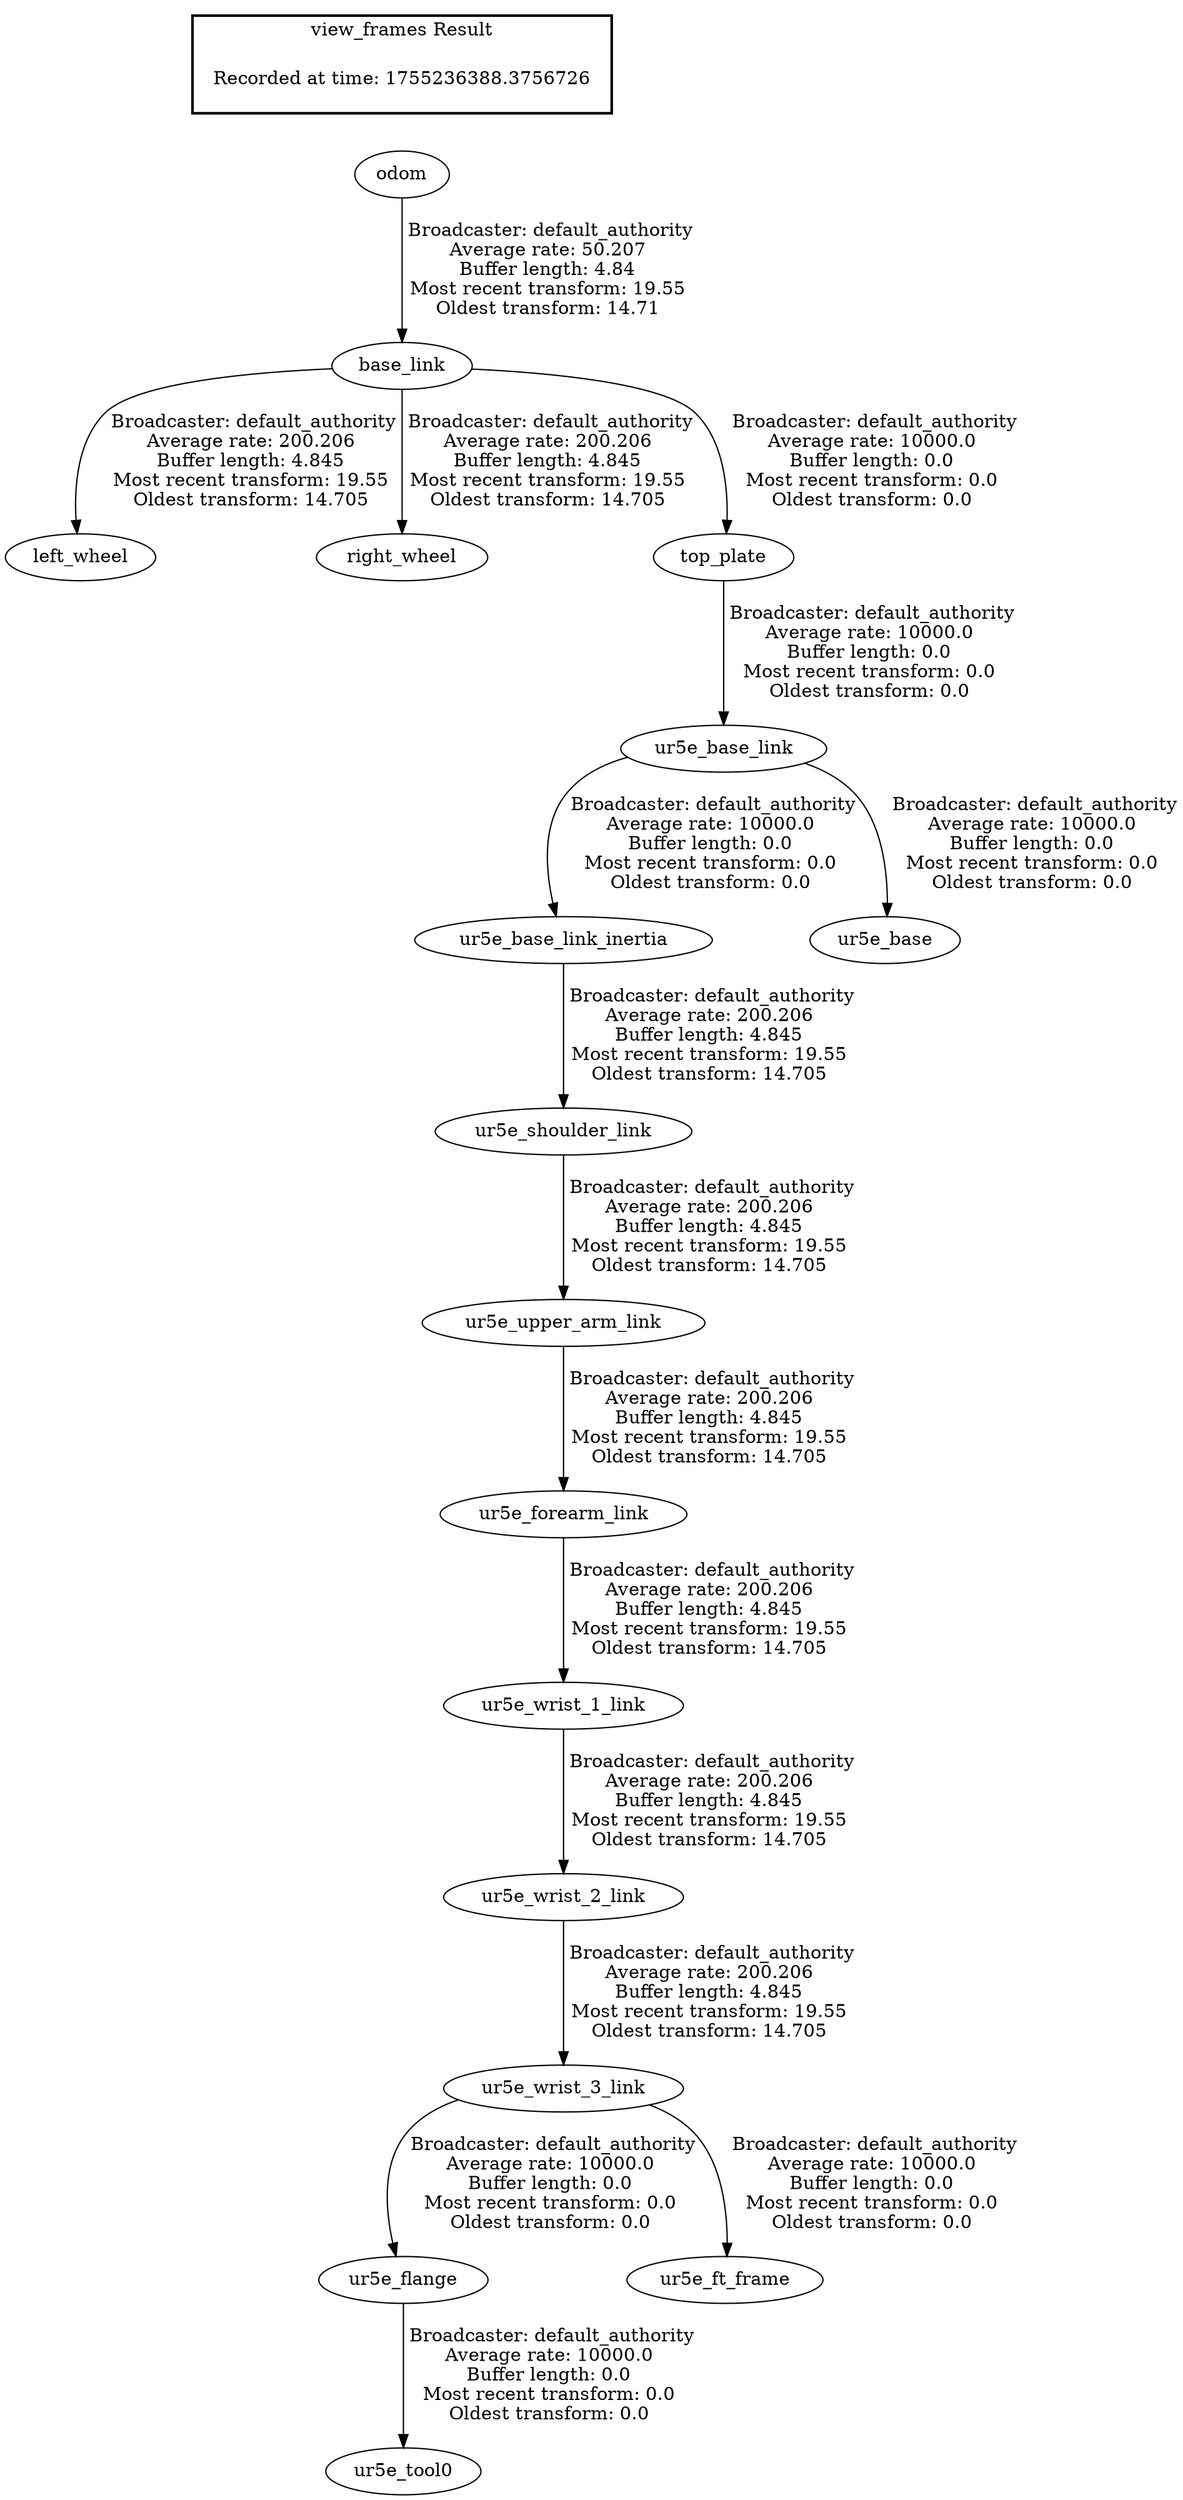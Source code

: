 digraph G {
"base_link" -> "left_wheel"[label=" Broadcaster: default_authority\nAverage rate: 200.206\nBuffer length: 4.845\nMost recent transform: 19.55\nOldest transform: 14.705\n"];
"odom" -> "base_link"[label=" Broadcaster: default_authority\nAverage rate: 50.207\nBuffer length: 4.84\nMost recent transform: 19.55\nOldest transform: 14.71\n"];
"base_link" -> "right_wheel"[label=" Broadcaster: default_authority\nAverage rate: 200.206\nBuffer length: 4.845\nMost recent transform: 19.55\nOldest transform: 14.705\n"];
"ur5e_upper_arm_link" -> "ur5e_forearm_link"[label=" Broadcaster: default_authority\nAverage rate: 200.206\nBuffer length: 4.845\nMost recent transform: 19.55\nOldest transform: 14.705\n"];
"ur5e_shoulder_link" -> "ur5e_upper_arm_link"[label=" Broadcaster: default_authority\nAverage rate: 200.206\nBuffer length: 4.845\nMost recent transform: 19.55\nOldest transform: 14.705\n"];
"ur5e_base_link_inertia" -> "ur5e_shoulder_link"[label=" Broadcaster: default_authority\nAverage rate: 200.206\nBuffer length: 4.845\nMost recent transform: 19.55\nOldest transform: 14.705\n"];
"ur5e_base_link" -> "ur5e_base_link_inertia"[label=" Broadcaster: default_authority\nAverage rate: 10000.0\nBuffer length: 0.0\nMost recent transform: 0.0\nOldest transform: 0.0\n"];
"ur5e_forearm_link" -> "ur5e_wrist_1_link"[label=" Broadcaster: default_authority\nAverage rate: 200.206\nBuffer length: 4.845\nMost recent transform: 19.55\nOldest transform: 14.705\n"];
"ur5e_wrist_1_link" -> "ur5e_wrist_2_link"[label=" Broadcaster: default_authority\nAverage rate: 200.206\nBuffer length: 4.845\nMost recent transform: 19.55\nOldest transform: 14.705\n"];
"ur5e_wrist_2_link" -> "ur5e_wrist_3_link"[label=" Broadcaster: default_authority\nAverage rate: 200.206\nBuffer length: 4.845\nMost recent transform: 19.55\nOldest transform: 14.705\n"];
"base_link" -> "top_plate"[label=" Broadcaster: default_authority\nAverage rate: 10000.0\nBuffer length: 0.0\nMost recent transform: 0.0\nOldest transform: 0.0\n"];
"top_plate" -> "ur5e_base_link"[label=" Broadcaster: default_authority\nAverage rate: 10000.0\nBuffer length: 0.0\nMost recent transform: 0.0\nOldest transform: 0.0\n"];
"ur5e_base_link" -> "ur5e_base"[label=" Broadcaster: default_authority\nAverage rate: 10000.0\nBuffer length: 0.0\nMost recent transform: 0.0\nOldest transform: 0.0\n"];
"ur5e_flange" -> "ur5e_tool0"[label=" Broadcaster: default_authority\nAverage rate: 10000.0\nBuffer length: 0.0\nMost recent transform: 0.0\nOldest transform: 0.0\n"];
"ur5e_wrist_3_link" -> "ur5e_flange"[label=" Broadcaster: default_authority\nAverage rate: 10000.0\nBuffer length: 0.0\nMost recent transform: 0.0\nOldest transform: 0.0\n"];
"ur5e_wrist_3_link" -> "ur5e_ft_frame"[label=" Broadcaster: default_authority\nAverage rate: 10000.0\nBuffer length: 0.0\nMost recent transform: 0.0\nOldest transform: 0.0\n"];
edge [style=invis];
 subgraph cluster_legend { style=bold; color=black; label ="view_frames Result";
"Recorded at time: 1755236388.3756726"[ shape=plaintext ] ;
}->"odom";
}